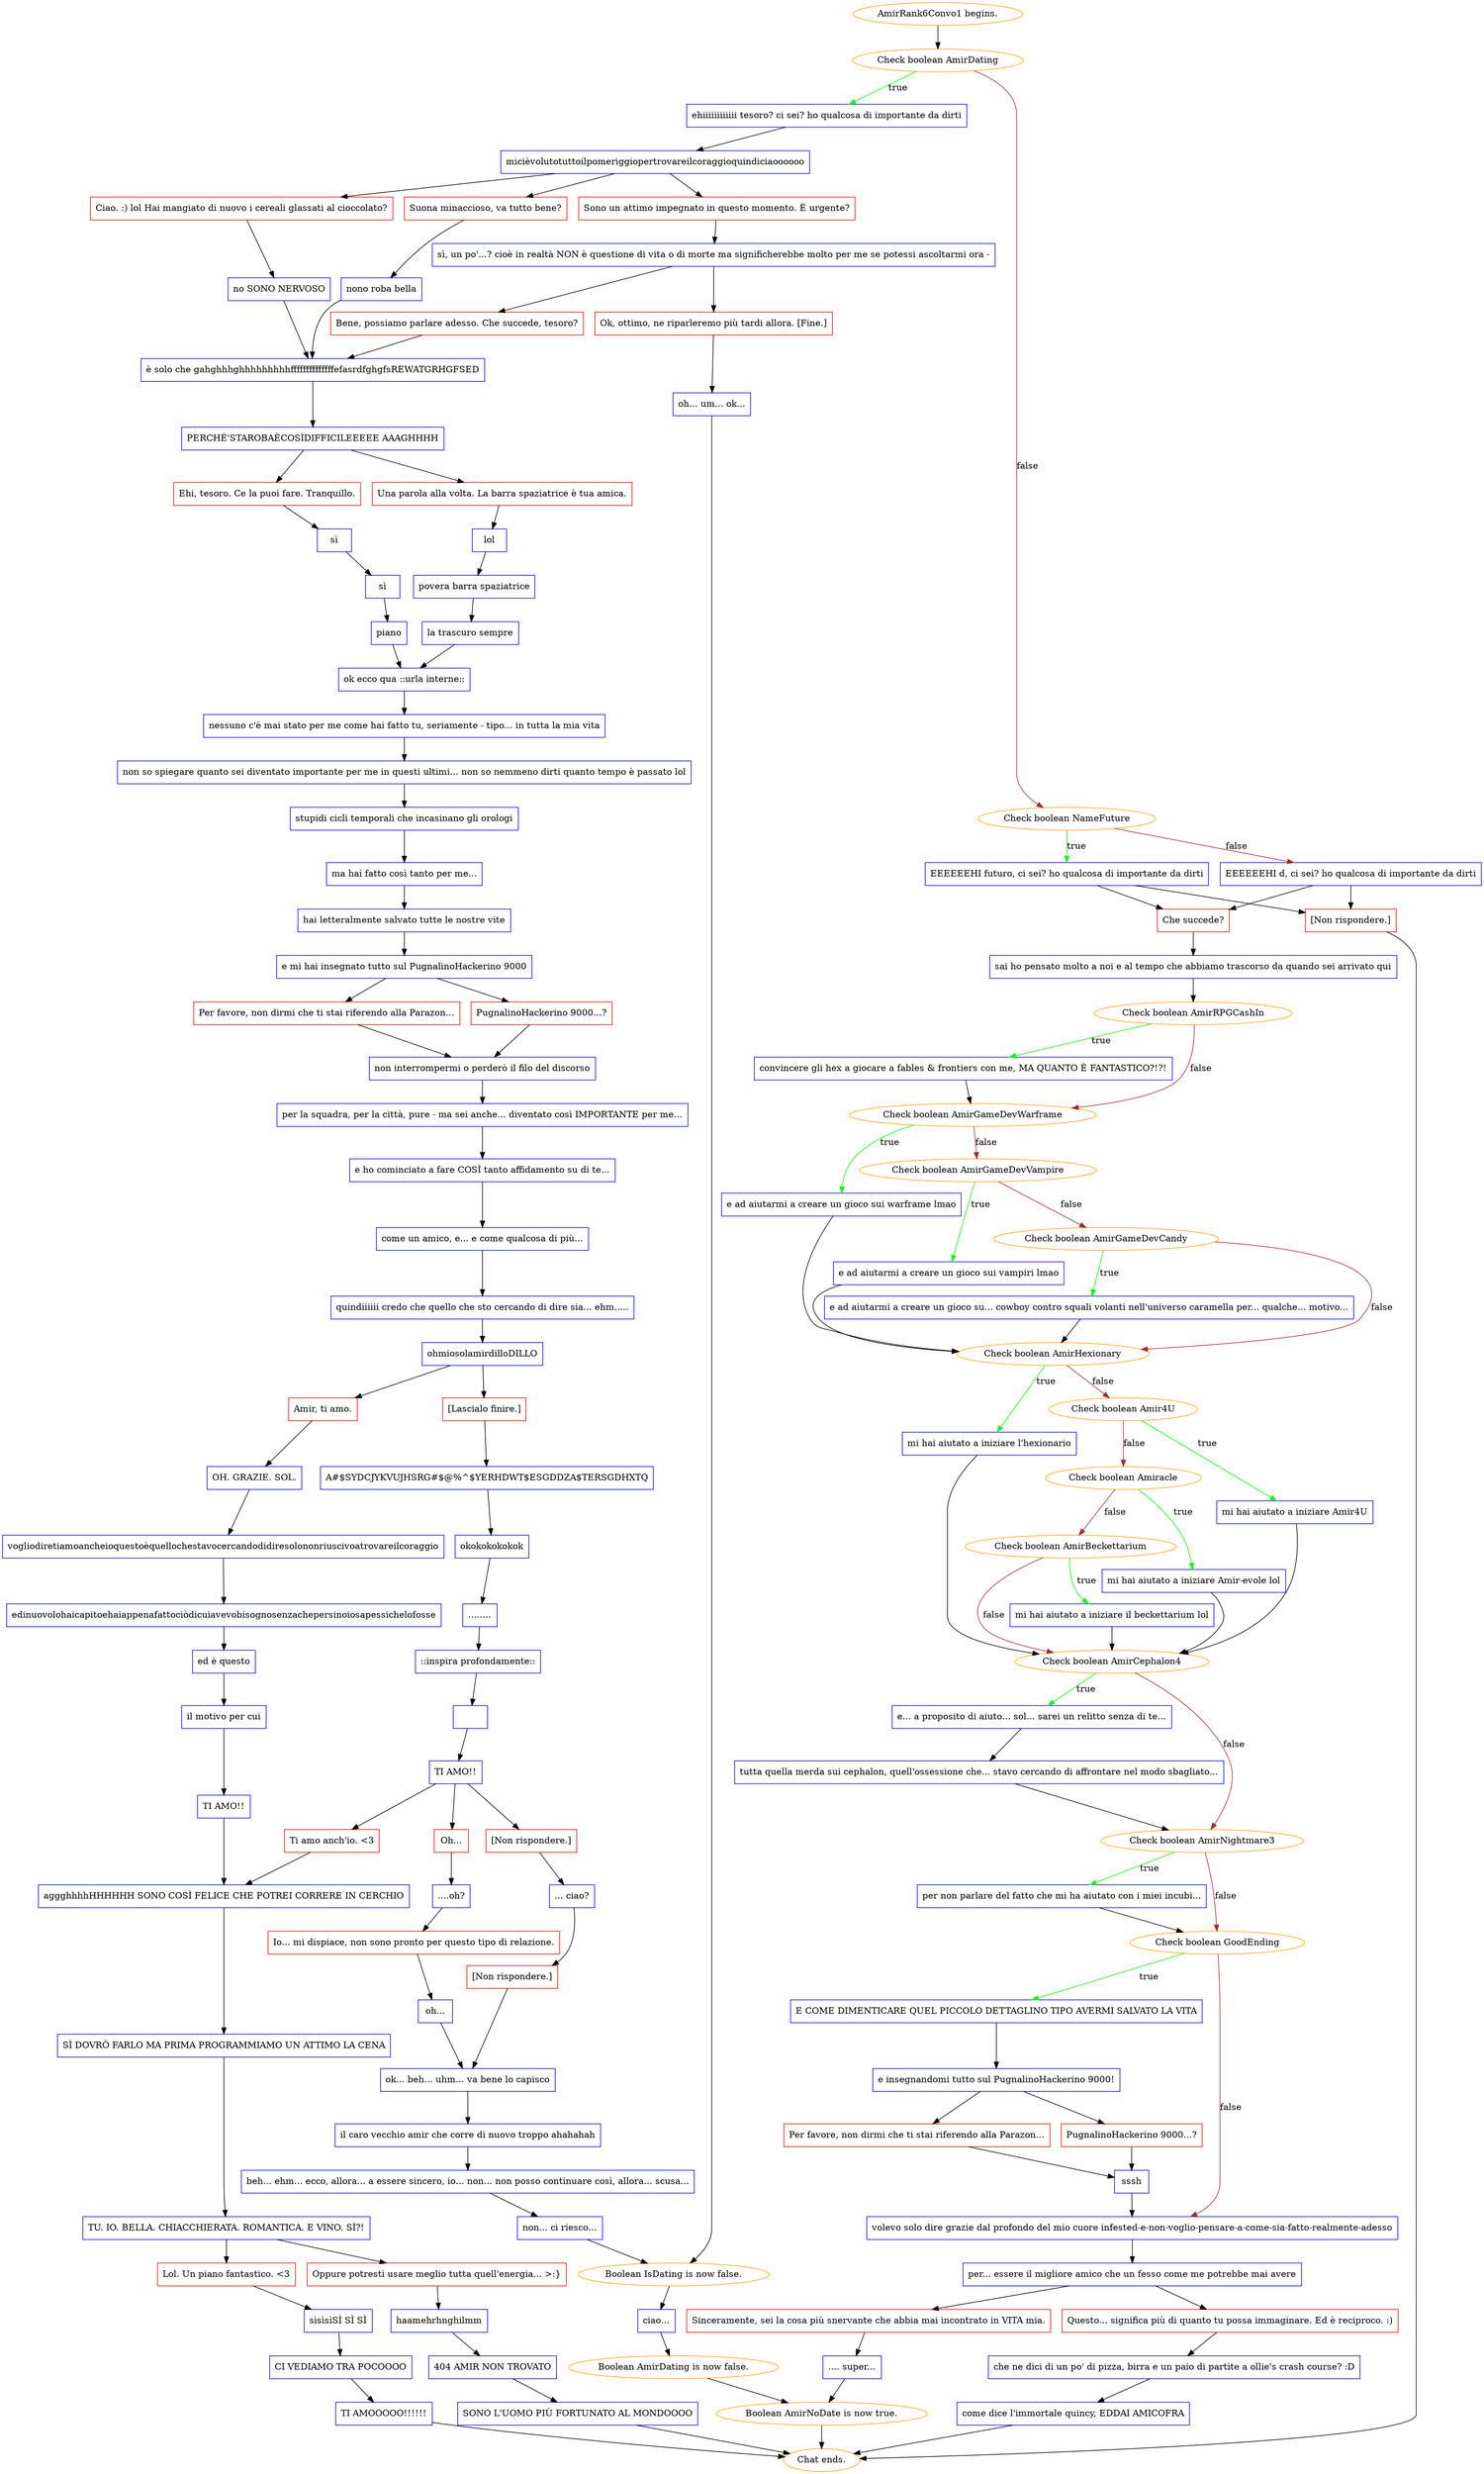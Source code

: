 digraph {
	"AmirRank6Convo1 begins." [color=orange];
		"AmirRank6Convo1 begins." -> j790010462;
	j790010462 [label="Check boolean AmirDating",color=orange];
		j790010462 -> j3953634276 [label=true,color=green];
		j790010462 -> j4292522466 [label=false,color=brown];
	j3953634276 [label="ehiiiiiiiiiiii tesoro? ci sei? ho qualcosa di importante da dirti",shape=box,color=blue];
		j3953634276 -> j528601728;
	j4292522466 [label="Check boolean NameFuture",color=orange];
		j4292522466 -> j1379887072 [label=true,color=green];
		j4292522466 -> j603122265 [label=false,color=brown];
	j528601728 [label="micièvolutotuttoilpomeriggiopertrovareilcoraggioquindiciaoooooo",shape=box,color=blue];
		j528601728 -> j2855683624;
		j528601728 -> j3392336089;
		j528601728 -> j266189824;
	j1379887072 [label="EEEEEEHI futuro, ci sei? ho qualcosa di importante da dirti",shape=box,color=blue];
		j1379887072 -> j2075592582;
		j1379887072 -> j753348503;
	j603122265 [label="EEEEEEHI d, ci sei? ho qualcosa di importante da dirti",shape=box,color=blue];
		j603122265 -> j2075592582;
		j603122265 -> j753348503;
	j2855683624 [label="Ciao. :) lol Hai mangiato di nuovo i cereali glassati al cioccolato?",shape=box,color=red];
		j2855683624 -> j1100592061;
	j3392336089 [label="Suona minaccioso, va tutto bene?",shape=box,color=red];
		j3392336089 -> j2687019626;
	j266189824 [label="Sono un attimo impegnato in questo momento. È urgente?",shape=box,color=red];
		j266189824 -> j2862437018;
	j2075592582 [label="Che succede?",shape=box,color=red];
		j2075592582 -> j3142269360;
	j753348503 [label="[Non rispondere.]",shape=box,color=red];
		j753348503 -> "Chat ends.";
	j1100592061 [label="no SONO NERVOSO",shape=box,color=blue];
		j1100592061 -> j840582235;
	j2687019626 [label="nono roba bella",shape=box,color=blue];
		j2687019626 -> j840582235;
	j2862437018 [label="sì, un po'...? cioè in realtà NON è questione di vita o di morte ma significherebbe molto per me se potessi ascoltarmi ora -",shape=box,color=blue];
		j2862437018 -> j2035592796;
		j2862437018 -> j4149158579;
	j3142269360 [label="sai ho pensato molto a noi e al tempo che abbiamo trascorso da quando sei arrivato qui",shape=box,color=blue];
		j3142269360 -> j3826784422;
	"Chat ends." [color=orange];
	j840582235 [label="è solo che gahghhhghhhhhhhhhffffffffffffffefasrdfghgfsREWATGRHGFSED",shape=box,color=blue];
		j840582235 -> j1858754841;
	j2035592796 [label="Bene, possiamo parlare adesso. Che succede, tesoro?",shape=box,color=red];
		j2035592796 -> j840582235;
	j4149158579 [label="Ok, ottimo, ne riparleremo più tardi allora. [Fine.]",shape=box,color=red];
		j4149158579 -> j1742188275;
	j3826784422 [label="Check boolean AmirRPGCashIn",color=orange];
		j3826784422 -> j1981511959 [label=true,color=green];
		j3826784422 -> j2297868336 [label=false,color=brown];
	j1858754841 [label="PERCHÉ'STAROBAÈCOSÌDIFFICILEEEEE AAAGHHHH",shape=box,color=blue];
		j1858754841 -> j103986341;
		j1858754841 -> j1425476489;
	j1742188275 [label="oh... um... ok...",shape=box,color=blue];
		j1742188275 -> j925165673;
	j1981511959 [label="convincere gli hex a giocare a fables & frontiers con me, MA QUANTO È FANTASTICO?!?!",shape=box,color=blue];
		j1981511959 -> j2297868336;
	j2297868336 [label="Check boolean AmirGameDevWarframe",color=orange];
		j2297868336 -> j3176713304 [label=true,color=green];
		j2297868336 -> j3506259166 [label=false,color=brown];
	j103986341 [label="Ehi, tesoro. Ce la puoi fare. Tranquillo.",shape=box,color=red];
		j103986341 -> j2769776189;
	j1425476489 [label="Una parola alla volta. La barra spaziatrice è tua amica.",shape=box,color=red];
		j1425476489 -> j3558038273;
	j925165673 [label="Boolean IsDating is now false.",color=orange];
		j925165673 -> j228314607;
	j3176713304 [label="e ad aiutarmi a creare un gioco sui warframe lmao",shape=box,color=blue];
		j3176713304 -> j3646133356;
	j3506259166 [label="Check boolean AmirGameDevVampire",color=orange];
		j3506259166 -> j256184663 [label=true,color=green];
		j3506259166 -> j1286003093 [label=false,color=brown];
	j2769776189 [label="sì",shape=box,color=blue];
		j2769776189 -> j196602350;
	j3558038273 [label="lol",shape=box,color=blue];
		j3558038273 -> j3072012882;
	j228314607 [label="ciao...",shape=box,color=blue];
		j228314607 -> j911677755;
	j3646133356 [label="Check boolean AmirHexionary",color=orange];
		j3646133356 -> j3846508897 [label=true,color=green];
		j3646133356 -> j3967894332 [label=false,color=brown];
	j256184663 [label="e ad aiutarmi a creare un gioco sui vampiri lmao",shape=box,color=blue];
		j256184663 -> j3646133356;
	j1286003093 [label="Check boolean AmirGameDevCandy",color=orange];
		j1286003093 -> j1543374469 [label=true,color=green];
		j1286003093 -> j3646133356 [label=false,color=brown];
	j196602350 [label="sì",shape=box,color=blue];
		j196602350 -> j2191962416;
	j3072012882 [label="povera barra spaziatrice",shape=box,color=blue];
		j3072012882 -> j3149841172;
	j911677755 [label="Boolean AmirDating is now false.",color=orange];
		j911677755 -> j1438323710;
	j3846508897 [label="mi hai aiutato a iniziare l'hexionario",shape=box,color=blue];
		j3846508897 -> j3587826111;
	j3967894332 [label="Check boolean Amir4U",color=orange];
		j3967894332 -> j1808239568 [label=true,color=green];
		j3967894332 -> j3456698547 [label=false,color=brown];
	j1543374469 [label="e ad aiutarmi a creare un gioco su... cowboy contro squali volanti nell'universo caramella per... qualche... motivo...",shape=box,color=blue];
		j1543374469 -> j3646133356;
	j2191962416 [label="piano",shape=box,color=blue];
		j2191962416 -> j631541942;
	j3149841172 [label="la trascuro sempre",shape=box,color=blue];
		j3149841172 -> j631541942;
	j1438323710 [label="Boolean AmirNoDate is now true.",color=orange];
		j1438323710 -> "Chat ends.";
	j3587826111 [label="Check boolean AmirCephalon4",color=orange];
		j3587826111 -> j208410921 [label=true,color=green];
		j3587826111 -> j181140992 [label=false,color=brown];
	j1808239568 [label="mi hai aiutato a iniziare Amir4U",shape=box,color=blue];
		j1808239568 -> j3587826111;
	j3456698547 [label="Check boolean Amiracle",color=orange];
		j3456698547 -> j629647917 [label=true,color=green];
		j3456698547 -> j3662880471 [label=false,color=brown];
	j631541942 [label="ok ecco qua ::urla interne::",shape=box,color=blue];
		j631541942 -> j2698901180;
	j208410921 [label="e... a proposito di aiuto... sol... sarei un relitto senza di te...",shape=box,color=blue];
		j208410921 -> j880462657;
	j181140992 [label="Check boolean AmirNightmare3",color=orange];
		j181140992 -> j4097374998 [label=true,color=green];
		j181140992 -> j2311468738 [label=false,color=brown];
	j629647917 [label="mi hai aiutato a iniziare Amir-evole lol",shape=box,color=blue];
		j629647917 -> j3587826111;
	j3662880471 [label="Check boolean AmirBeckettarium",color=orange];
		j3662880471 -> j429442217 [label=true,color=green];
		j3662880471 -> j3587826111 [label=false,color=brown];
	j2698901180 [label="nessuno c'è mai stato per me come hai fatto tu, seriamente - tipo... in tutta la mia vita",shape=box,color=blue];
		j2698901180 -> j1160737078;
	j880462657 [label="tutta quella merda sui cephalon, quell'ossessione che... stavo cercando di affrontare nel modo sbagliato...",shape=box,color=blue];
		j880462657 -> j181140992;
	j4097374998 [label="per non parlare del fatto che mi ha aiutato con i miei incubi...",shape=box,color=blue];
		j4097374998 -> j2311468738;
	j2311468738 [label="Check boolean GoodEnding",color=orange];
		j2311468738 -> j1211692213 [label=true,color=green];
		j2311468738 -> j729837026 [label=false,color=brown];
	j429442217 [label="mi hai aiutato a iniziare il beckettarium lol",shape=box,color=blue];
		j429442217 -> j3587826111;
	j1160737078 [label="non so spiegare quanto sei diventato importante per me in questi ultimi... non so nemmeno dirti quanto tempo è passato lol",shape=box,color=blue];
		j1160737078 -> j3196685416;
	j1211692213 [label="E COME DIMENTICARE QUEL PICCOLO DETTAGLINO TIPO AVERMI SALVATO LA VITA",shape=box,color=blue];
		j1211692213 -> j2424128673;
	j729837026 [label="volevo solo dire grazie dal profondo del mio cuore infested-e-non-voglio-pensare-a-come-sia-fatto-realmente-adesso",shape=box,color=blue];
		j729837026 -> j1637969189;
	j3196685416 [label="stupidi cicli temporali che incasinano gli orologi",shape=box,color=blue];
		j3196685416 -> j2341285906;
	j2424128673 [label="e insegnandomi tutto sul PugnalinoHackerino 9000!",shape=box,color=blue];
		j2424128673 -> j484967921;
		j2424128673 -> j1827380098;
	j1637969189 [label="per... essere il migliore amico che un fesso come me potrebbe mai avere",shape=box,color=blue];
		j1637969189 -> j882130715;
		j1637969189 -> j3155239980;
	j2341285906 [label="ma hai fatto così tanto per me...",shape=box,color=blue];
		j2341285906 -> j3025902768;
	j484967921 [label="Per favore, non dirmi che ti stai riferendo alla Parazon...",shape=box,color=red];
		j484967921 -> j1396561961;
	j1827380098 [label="PugnalinoHackerino 9000...?",shape=box,color=red];
		j1827380098 -> j1396561961;
	j882130715 [label="Questo... significa più di quanto tu possa immaginare. Ed è reciproco. :)",shape=box,color=red];
		j882130715 -> j1574309452;
	j3155239980 [label="Sinceramente, sei la cosa più snervante che abbia mai incontrato in VITA mia.",shape=box,color=red];
		j3155239980 -> j2645217660;
	j3025902768 [label="hai letteralmente salvato tutte le nostre vite",shape=box,color=blue];
		j3025902768 -> j4209744233;
	j1396561961 [label="sssh",shape=box,color=blue];
		j1396561961 -> j729837026;
	j1574309452 [label="che ne dici di un po' di pizza, birra e un paio di partite a ollie's crash course? :D",shape=box,color=blue];
		j1574309452 -> j579116527;
	j2645217660 [label=".... super...",shape=box,color=blue];
		j2645217660 -> j1438323710;
	j4209744233 [label="e mi hai insegnato tutto sul PugnalinoHackerino 9000",shape=box,color=blue];
		j4209744233 -> j1768340373;
		j4209744233 -> j1554184444;
	j579116527 [label="come dice l'immortale quincy, EDDAI AMICOFRA",shape=box,color=blue];
		j579116527 -> "Chat ends.";
	j1768340373 [label="Per favore, non dirmi che ti stai riferendo alla Parazon...",shape=box,color=red];
		j1768340373 -> j3580371739;
	j1554184444 [label="PugnalinoHackerino 9000...?",shape=box,color=red];
		j1554184444 -> j3580371739;
	j3580371739 [label="non interrompermi o perderò il filo del discorso",shape=box,color=blue];
		j3580371739 -> j516451492;
	j516451492 [label="per la squadra, per la città, pure - ma sei anche... diventato così IMPORTANTE per me...",shape=box,color=blue];
		j516451492 -> j512108281;
	j512108281 [label="e ho cominciato a fare COSÌ tanto affidamento su di te...",shape=box,color=blue];
		j512108281 -> j1789274963;
	j1789274963 [label="come un amico, e... e come qualcosa di più...",shape=box,color=blue];
		j1789274963 -> j2793325160;
	j2793325160 [label="quindiiiiii credo che quello che sto cercando di dire sia... ehm.....",shape=box,color=blue];
		j2793325160 -> j4164705946;
	j4164705946 [label="ohmiosolamirdilloDILLO",shape=box,color=blue];
		j4164705946 -> j3771343953;
		j4164705946 -> j3306443547;
	j3771343953 [label="Amir, ti amo.",shape=box,color=red];
		j3771343953 -> j3806860116;
	j3306443547 [label="[Lascialo finire.]",shape=box,color=red];
		j3306443547 -> j1371123727;
	j3806860116 [label="OH. GRAZIE. SOL.",shape=box,color=blue];
		j3806860116 -> j533346345;
	j1371123727 [label="A#$SYDCJYKVUJHSRG#$@%^$YERHDWT$ESGDDZA$TERSGDHXTQ",shape=box,color=blue];
		j1371123727 -> j3063664798;
	j533346345 [label="vogliodiretiamoancheioquestoèquellochestavocercandodidiresolononriuscivoatrovareilcoraggio",shape=box,color=blue];
		j533346345 -> j204794435;
	j3063664798 [label="okokokokokok",shape=box,color=blue];
		j3063664798 -> j1684569922;
	j204794435 [label="edinuovolohaicapitoehaiappenafattociòdicuiavevobisognosenzachepersinoiosapessichelofosse",shape=box,color=blue];
		j204794435 -> j3398639816;
	j1684569922 [label="........",shape=box,color=blue];
		j1684569922 -> j2058066876;
	j3398639816 [label="ed è questo",shape=box,color=blue];
		j3398639816 -> j79313244;
	j2058066876 [label="::inspira profondamente::",shape=box,color=blue];
		j2058066876 -> j1072899102;
	j79313244 [label="il motivo per cui",shape=box,color=blue];
		j79313244 -> j1812351318;
	j1072899102 [label=" ",shape=box,color=blue];
		j1072899102 -> j2930323980;
	j1812351318 [label="TI AMO!!",shape=box,color=blue];
		j1812351318 -> j4240684490;
	j2930323980 [label="TI AMO!!",shape=box,color=blue];
		j2930323980 -> j2372424531;
		j2930323980 -> j3505735382;
		j2930323980 -> j3144329301;
	j4240684490 [label="aggghhhhHHHHHH SONO COSÌ FELICE CHE POTREI CORRERE IN CERCHIO",shape=box,color=blue];
		j4240684490 -> j2515994337;
	j2372424531 [label="Ti amo anch'io. <3",shape=box,color=red];
		j2372424531 -> j4240684490;
	j3505735382 [label="Oh...",shape=box,color=red];
		j3505735382 -> j1508699983;
	j3144329301 [label="[Non rispondere.]",shape=box,color=red];
		j3144329301 -> j3683746340;
	j2515994337 [label="SÌ DOVRÒ FARLO MA PRIMA PROGRAMMIAMO UN ATTIMO LA CENA",shape=box,color=blue];
		j2515994337 -> j325151976;
	j1508699983 [label="....oh?",shape=box,color=blue];
		j1508699983 -> j3042091591;
	j3683746340 [label="... ciao?",shape=box,color=blue];
		j3683746340 -> j2863695196;
	j325151976 [label="TU. IO. BELLA. CHIACCHIERATA. ROMANTICA. E VINO. SÌ?!",shape=box,color=blue];
		j325151976 -> j3800396621;
		j325151976 -> j3621489149;
	j3042091591 [label="Io... mi dispiace, non sono pronto per questo tipo di relazione.",shape=box,color=red];
		j3042091591 -> j1795877105;
	j2863695196 [label="[Non rispondere.]",shape=box,color=red];
		j2863695196 -> j649107181;
	j3800396621 [label="Lol. Un piano fantastico. <3",shape=box,color=red];
		j3800396621 -> j4100359075;
	j3621489149 [label="Oppure potresti usare meglio tutta quell'energia... >:}",shape=box,color=red];
		j3621489149 -> j1679307116;
	j1795877105 [label="oh...",shape=box,color=blue];
		j1795877105 -> j649107181;
	j649107181 [label="ok... beh... uhm... va bene lo capisco",shape=box,color=blue];
		j649107181 -> j660704994;
	j4100359075 [label="sìsìsìSÌ SÌ SÌ",shape=box,color=blue];
		j4100359075 -> j1611627541;
	j1679307116 [label="haamehrhnghilmm",shape=box,color=blue];
		j1679307116 -> j913025398;
	j660704994 [label="il caro vecchio amir che corre di nuovo troppo ahahahah",shape=box,color=blue];
		j660704994 -> j2679516572;
	j1611627541 [label="CI VEDIAMO TRA POCOOOO",shape=box,color=blue];
		j1611627541 -> j4108172979;
	j913025398 [label="404 AMIR NON TROVATO",shape=box,color=blue];
		j913025398 -> j3290421927;
	j2679516572 [label="beh... ehm... ecco, allora... a essere sincero, io... non... non posso continuare così, allora... scusa...",shape=box,color=blue];
		j2679516572 -> j1679008506;
	j4108172979 [label="TI AMOOOOO!!!!!!",shape=box,color=blue];
		j4108172979 -> "Chat ends.";
	j3290421927 [label="SONO L'UOMO PIÙ FORTUNATO AL MONDOOOO",shape=box,color=blue];
		j3290421927 -> "Chat ends.";
	j1679008506 [label="non... ci riesco...",shape=box,color=blue];
		j1679008506 -> j925165673;
}